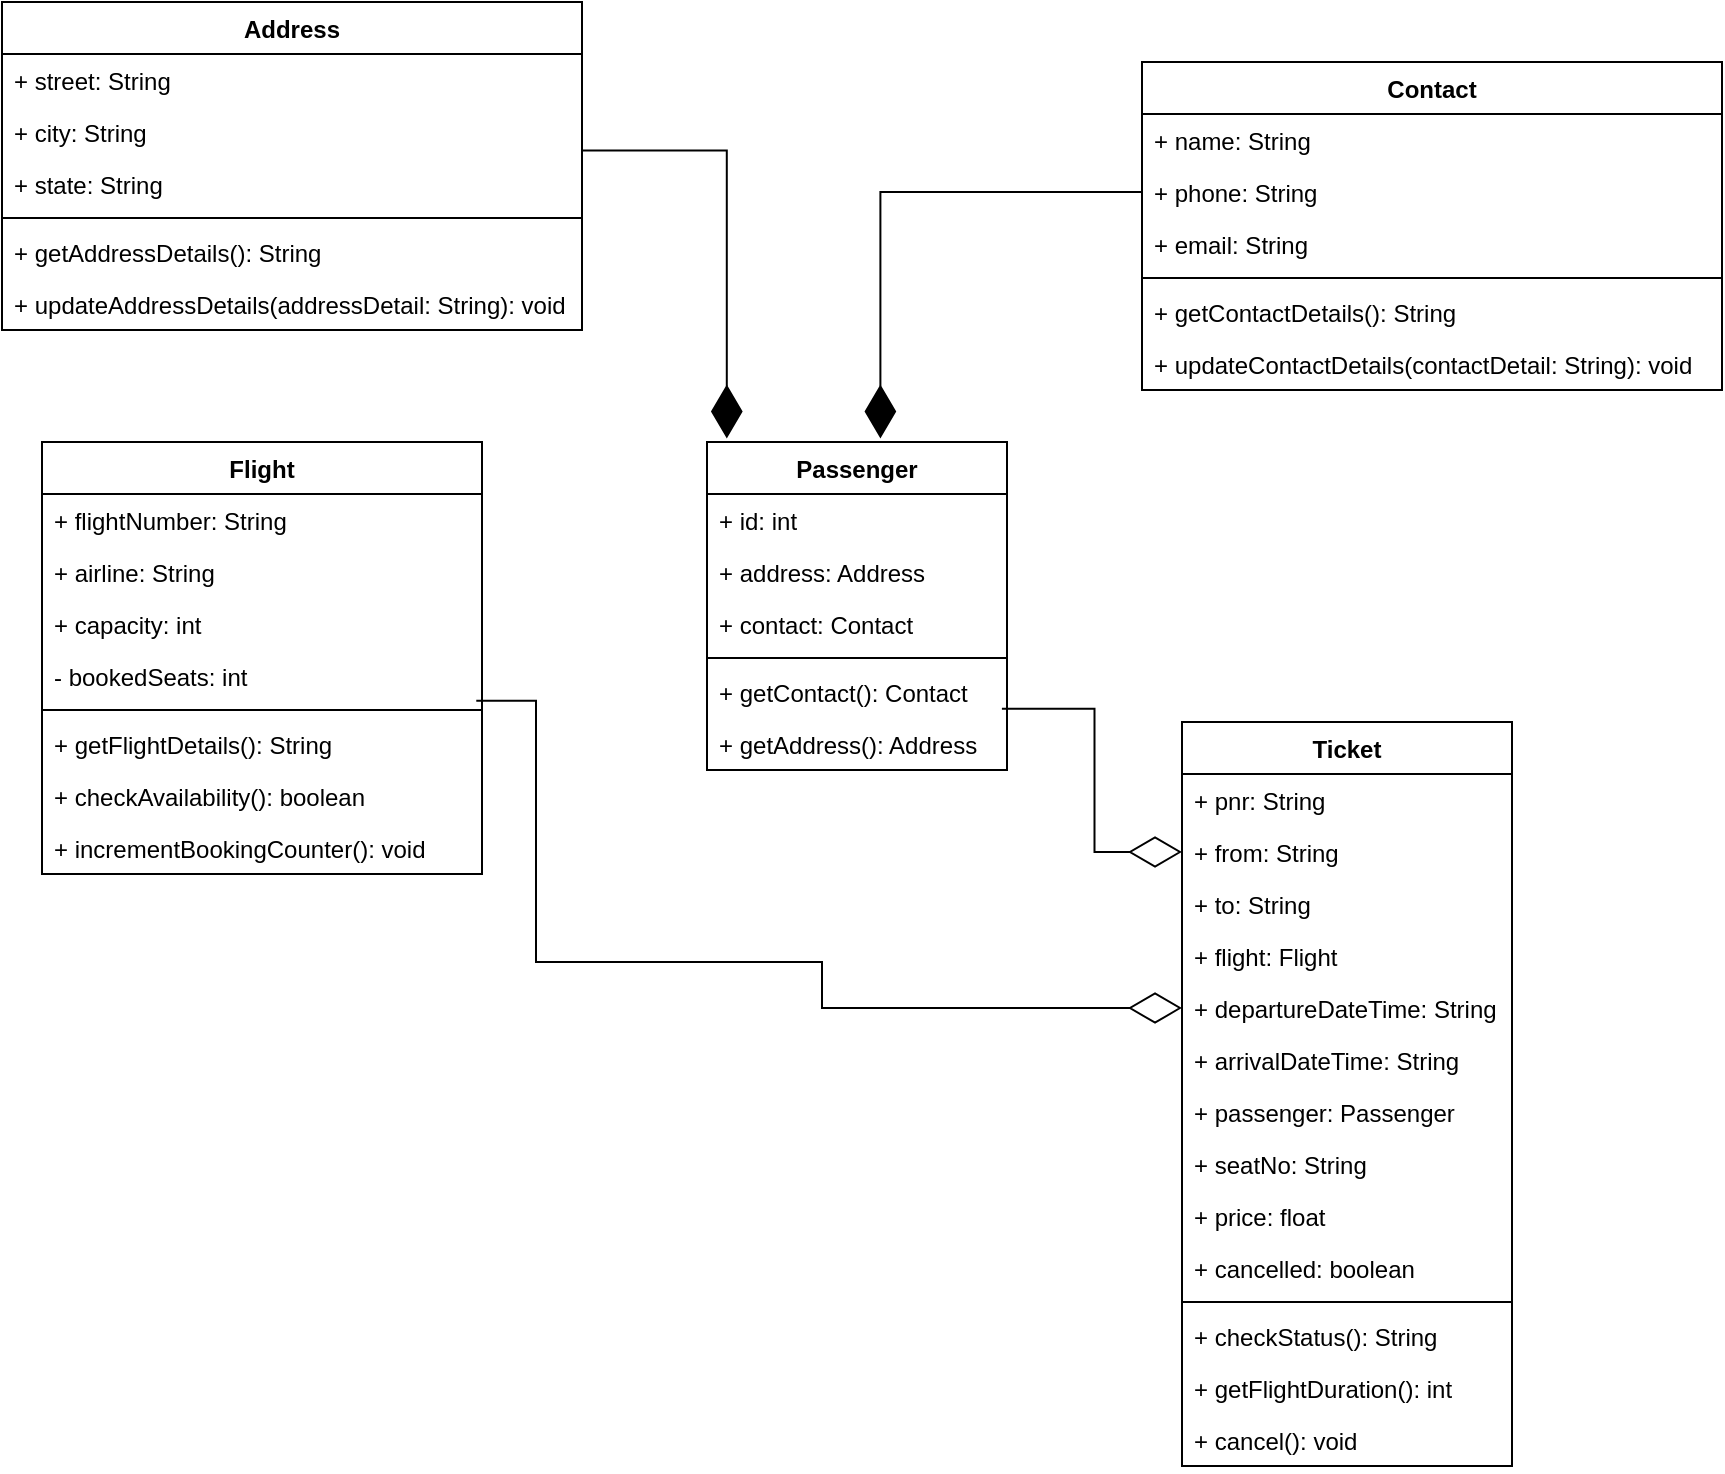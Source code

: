 <mxfile version="15.4.0" type="device"><diagram id="LgIQzfpQh_EenMCwyFVM" name="Page-1"><mxGraphModel dx="1024" dy="592" grid="1" gridSize="10" guides="1" tooltips="1" connect="1" arrows="1" fold="1" page="1" pageScale="1" pageWidth="850" pageHeight="1100" math="0" shadow="0"><root><mxCell id="0"/><mxCell id="1" parent="0"/><mxCell id="8tyvYpeyLoA-tE0-a4F6-1" value="Address" style="swimlane;fontStyle=1;align=center;verticalAlign=top;childLayout=stackLayout;horizontal=1;startSize=26;horizontalStack=0;resizeParent=1;resizeParentMax=0;resizeLast=0;collapsible=1;marginBottom=0;" vertex="1" parent="1"><mxGeometry x="60" y="10" width="290" height="164" as="geometry"><mxRectangle x="200" y="120" width="80" height="26" as="alternateBounds"/></mxGeometry></mxCell><mxCell id="8tyvYpeyLoA-tE0-a4F6-2" value="+ street: String" style="text;strokeColor=none;fillColor=none;align=left;verticalAlign=top;spacingLeft=4;spacingRight=4;overflow=hidden;rotatable=0;points=[[0,0.5],[1,0.5]];portConstraint=eastwest;" vertex="1" parent="8tyvYpeyLoA-tE0-a4F6-1"><mxGeometry y="26" width="290" height="26" as="geometry"/></mxCell><mxCell id="8tyvYpeyLoA-tE0-a4F6-3" value="+ city: String" style="text;strokeColor=none;fillColor=none;align=left;verticalAlign=top;spacingLeft=4;spacingRight=4;overflow=hidden;rotatable=0;points=[[0,0.5],[1,0.5]];portConstraint=eastwest;" vertex="1" parent="8tyvYpeyLoA-tE0-a4F6-1"><mxGeometry y="52" width="290" height="26" as="geometry"/></mxCell><mxCell id="8tyvYpeyLoA-tE0-a4F6-4" value="+ state: String" style="text;strokeColor=none;fillColor=none;align=left;verticalAlign=top;spacingLeft=4;spacingRight=4;overflow=hidden;rotatable=0;points=[[0,0.5],[1,0.5]];portConstraint=eastwest;" vertex="1" parent="8tyvYpeyLoA-tE0-a4F6-1"><mxGeometry y="78" width="290" height="26" as="geometry"/></mxCell><mxCell id="8tyvYpeyLoA-tE0-a4F6-5" value="" style="line;strokeWidth=1;fillColor=none;align=left;verticalAlign=middle;spacingTop=-1;spacingLeft=3;spacingRight=3;rotatable=0;labelPosition=right;points=[];portConstraint=eastwest;" vertex="1" parent="8tyvYpeyLoA-tE0-a4F6-1"><mxGeometry y="104" width="290" height="8" as="geometry"/></mxCell><mxCell id="8tyvYpeyLoA-tE0-a4F6-6" value="+ getAddressDetails(): String" style="text;strokeColor=none;fillColor=none;align=left;verticalAlign=top;spacingLeft=4;spacingRight=4;overflow=hidden;rotatable=0;points=[[0,0.5],[1,0.5]];portConstraint=eastwest;" vertex="1" parent="8tyvYpeyLoA-tE0-a4F6-1"><mxGeometry y="112" width="290" height="26" as="geometry"/></mxCell><mxCell id="8tyvYpeyLoA-tE0-a4F6-7" value="+ updateAddressDetails(addressDetail: String): void" style="text;strokeColor=none;fillColor=none;align=left;verticalAlign=top;spacingLeft=4;spacingRight=4;overflow=hidden;rotatable=0;points=[[0,0.5],[1,0.5]];portConstraint=eastwest;" vertex="1" parent="8tyvYpeyLoA-tE0-a4F6-1"><mxGeometry y="138" width="290" height="26" as="geometry"/></mxCell><mxCell id="8tyvYpeyLoA-tE0-a4F6-10" value="Passenger" style="swimlane;fontStyle=1;align=center;verticalAlign=top;childLayout=stackLayout;horizontal=1;startSize=26;horizontalStack=0;resizeParent=1;resizeParentMax=0;resizeLast=0;collapsible=1;marginBottom=0;" vertex="1" parent="1"><mxGeometry x="412.5" y="230" width="150" height="164" as="geometry"><mxRectangle x="200" y="120" width="80" height="26" as="alternateBounds"/></mxGeometry></mxCell><mxCell id="8tyvYpeyLoA-tE0-a4F6-11" value="+ id: int" style="text;strokeColor=none;fillColor=none;align=left;verticalAlign=top;spacingLeft=4;spacingRight=4;overflow=hidden;rotatable=0;points=[[0,0.5],[1,0.5]];portConstraint=eastwest;" vertex="1" parent="8tyvYpeyLoA-tE0-a4F6-10"><mxGeometry y="26" width="150" height="26" as="geometry"/></mxCell><mxCell id="8tyvYpeyLoA-tE0-a4F6-12" value="+ address: Address" style="text;strokeColor=none;fillColor=none;align=left;verticalAlign=top;spacingLeft=4;spacingRight=4;overflow=hidden;rotatable=0;points=[[0,0.5],[1,0.5]];portConstraint=eastwest;" vertex="1" parent="8tyvYpeyLoA-tE0-a4F6-10"><mxGeometry y="52" width="150" height="26" as="geometry"/></mxCell><mxCell id="8tyvYpeyLoA-tE0-a4F6-13" value="+ contact: Contact" style="text;strokeColor=none;fillColor=none;align=left;verticalAlign=top;spacingLeft=4;spacingRight=4;overflow=hidden;rotatable=0;points=[[0,0.5],[1,0.5]];portConstraint=eastwest;" vertex="1" parent="8tyvYpeyLoA-tE0-a4F6-10"><mxGeometry y="78" width="150" height="26" as="geometry"/></mxCell><mxCell id="8tyvYpeyLoA-tE0-a4F6-14" value="" style="line;strokeWidth=1;fillColor=none;align=left;verticalAlign=middle;spacingTop=-1;spacingLeft=3;spacingRight=3;rotatable=0;labelPosition=right;points=[];portConstraint=eastwest;" vertex="1" parent="8tyvYpeyLoA-tE0-a4F6-10"><mxGeometry y="104" width="150" height="8" as="geometry"/></mxCell><mxCell id="8tyvYpeyLoA-tE0-a4F6-15" value="+ getContact(): Contact" style="text;strokeColor=none;fillColor=none;align=left;verticalAlign=top;spacingLeft=4;spacingRight=4;overflow=hidden;rotatable=0;points=[[0,0.5],[1,0.5]];portConstraint=eastwest;" vertex="1" parent="8tyvYpeyLoA-tE0-a4F6-10"><mxGeometry y="112" width="150" height="26" as="geometry"/></mxCell><mxCell id="8tyvYpeyLoA-tE0-a4F6-16" value="+ getAddress(): Address" style="text;strokeColor=none;fillColor=none;align=left;verticalAlign=top;spacingLeft=4;spacingRight=4;overflow=hidden;rotatable=0;points=[[0,0.5],[1,0.5]];portConstraint=eastwest;" vertex="1" parent="8tyvYpeyLoA-tE0-a4F6-10"><mxGeometry y="138" width="150" height="26" as="geometry"/></mxCell><mxCell id="8tyvYpeyLoA-tE0-a4F6-17" value="Contact" style="swimlane;fontStyle=1;align=center;verticalAlign=top;childLayout=stackLayout;horizontal=1;startSize=26;horizontalStack=0;resizeParent=1;resizeParentMax=0;resizeLast=0;collapsible=1;marginBottom=0;" vertex="1" parent="1"><mxGeometry x="630" y="40" width="290" height="164" as="geometry"><mxRectangle x="200" y="120" width="80" height="26" as="alternateBounds"/></mxGeometry></mxCell><mxCell id="8tyvYpeyLoA-tE0-a4F6-18" value="+ name: String" style="text;strokeColor=none;fillColor=none;align=left;verticalAlign=top;spacingLeft=4;spacingRight=4;overflow=hidden;rotatable=0;points=[[0,0.5],[1,0.5]];portConstraint=eastwest;" vertex="1" parent="8tyvYpeyLoA-tE0-a4F6-17"><mxGeometry y="26" width="290" height="26" as="geometry"/></mxCell><mxCell id="8tyvYpeyLoA-tE0-a4F6-19" value="+ phone: String" style="text;strokeColor=none;fillColor=none;align=left;verticalAlign=top;spacingLeft=4;spacingRight=4;overflow=hidden;rotatable=0;points=[[0,0.5],[1,0.5]];portConstraint=eastwest;" vertex="1" parent="8tyvYpeyLoA-tE0-a4F6-17"><mxGeometry y="52" width="290" height="26" as="geometry"/></mxCell><mxCell id="8tyvYpeyLoA-tE0-a4F6-20" value="+ email: String" style="text;strokeColor=none;fillColor=none;align=left;verticalAlign=top;spacingLeft=4;spacingRight=4;overflow=hidden;rotatable=0;points=[[0,0.5],[1,0.5]];portConstraint=eastwest;" vertex="1" parent="8tyvYpeyLoA-tE0-a4F6-17"><mxGeometry y="78" width="290" height="26" as="geometry"/></mxCell><mxCell id="8tyvYpeyLoA-tE0-a4F6-21" value="" style="line;strokeWidth=1;fillColor=none;align=left;verticalAlign=middle;spacingTop=-1;spacingLeft=3;spacingRight=3;rotatable=0;labelPosition=right;points=[];portConstraint=eastwest;" vertex="1" parent="8tyvYpeyLoA-tE0-a4F6-17"><mxGeometry y="104" width="290" height="8" as="geometry"/></mxCell><mxCell id="8tyvYpeyLoA-tE0-a4F6-22" value="+ getContactDetails(): String" style="text;strokeColor=none;fillColor=none;align=left;verticalAlign=top;spacingLeft=4;spacingRight=4;overflow=hidden;rotatable=0;points=[[0,0.5],[1,0.5]];portConstraint=eastwest;" vertex="1" parent="8tyvYpeyLoA-tE0-a4F6-17"><mxGeometry y="112" width="290" height="26" as="geometry"/></mxCell><mxCell id="8tyvYpeyLoA-tE0-a4F6-23" value="+ updateContactDetails(contactDetail: String): void" style="text;strokeColor=none;fillColor=none;align=left;verticalAlign=top;spacingLeft=4;spacingRight=4;overflow=hidden;rotatable=0;points=[[0,0.5],[1,0.5]];portConstraint=eastwest;" vertex="1" parent="8tyvYpeyLoA-tE0-a4F6-17"><mxGeometry y="138" width="290" height="26" as="geometry"/></mxCell><mxCell id="8tyvYpeyLoA-tE0-a4F6-24" value="Ticket" style="swimlane;fontStyle=1;align=center;verticalAlign=top;childLayout=stackLayout;horizontal=1;startSize=26;horizontalStack=0;resizeParent=1;resizeParentMax=0;resizeLast=0;collapsible=1;marginBottom=0;" vertex="1" parent="1"><mxGeometry x="650" y="370" width="165" height="372" as="geometry"/></mxCell><mxCell id="8tyvYpeyLoA-tE0-a4F6-25" value="+ pnr: String" style="text;strokeColor=none;fillColor=none;align=left;verticalAlign=top;spacingLeft=4;spacingRight=4;overflow=hidden;rotatable=0;points=[[0,0.5],[1,0.5]];portConstraint=eastwest;" vertex="1" parent="8tyvYpeyLoA-tE0-a4F6-24"><mxGeometry y="26" width="165" height="26" as="geometry"/></mxCell><mxCell id="8tyvYpeyLoA-tE0-a4F6-26" value="+ from: String" style="text;strokeColor=none;fillColor=none;align=left;verticalAlign=top;spacingLeft=4;spacingRight=4;overflow=hidden;rotatable=0;points=[[0,0.5],[1,0.5]];portConstraint=eastwest;" vertex="1" parent="8tyvYpeyLoA-tE0-a4F6-24"><mxGeometry y="52" width="165" height="26" as="geometry"/></mxCell><mxCell id="8tyvYpeyLoA-tE0-a4F6-27" value="+ to: String" style="text;strokeColor=none;fillColor=none;align=left;verticalAlign=top;spacingLeft=4;spacingRight=4;overflow=hidden;rotatable=0;points=[[0,0.5],[1,0.5]];portConstraint=eastwest;" vertex="1" parent="8tyvYpeyLoA-tE0-a4F6-24"><mxGeometry y="78" width="165" height="26" as="geometry"/></mxCell><mxCell id="8tyvYpeyLoA-tE0-a4F6-28" value="+ flight: Flight" style="text;strokeColor=none;fillColor=none;align=left;verticalAlign=top;spacingLeft=4;spacingRight=4;overflow=hidden;rotatable=0;points=[[0,0.5],[1,0.5]];portConstraint=eastwest;" vertex="1" parent="8tyvYpeyLoA-tE0-a4F6-24"><mxGeometry y="104" width="165" height="26" as="geometry"/></mxCell><mxCell id="8tyvYpeyLoA-tE0-a4F6-29" value="+ departureDateTime: String" style="text;strokeColor=none;fillColor=none;align=left;verticalAlign=top;spacingLeft=4;spacingRight=4;overflow=hidden;rotatable=0;points=[[0,0.5],[1,0.5]];portConstraint=eastwest;" vertex="1" parent="8tyvYpeyLoA-tE0-a4F6-24"><mxGeometry y="130" width="165" height="26" as="geometry"/></mxCell><mxCell id="8tyvYpeyLoA-tE0-a4F6-30" value="+ arrivalDateTime: String" style="text;strokeColor=none;fillColor=none;align=left;verticalAlign=top;spacingLeft=4;spacingRight=4;overflow=hidden;rotatable=0;points=[[0,0.5],[1,0.5]];portConstraint=eastwest;" vertex="1" parent="8tyvYpeyLoA-tE0-a4F6-24"><mxGeometry y="156" width="165" height="26" as="geometry"/></mxCell><mxCell id="8tyvYpeyLoA-tE0-a4F6-31" value="+ passenger: Passenger" style="text;strokeColor=none;fillColor=none;align=left;verticalAlign=top;spacingLeft=4;spacingRight=4;overflow=hidden;rotatable=0;points=[[0,0.5],[1,0.5]];portConstraint=eastwest;" vertex="1" parent="8tyvYpeyLoA-tE0-a4F6-24"><mxGeometry y="182" width="165" height="26" as="geometry"/></mxCell><mxCell id="8tyvYpeyLoA-tE0-a4F6-32" value="+ seatNo: String" style="text;strokeColor=none;fillColor=none;align=left;verticalAlign=top;spacingLeft=4;spacingRight=4;overflow=hidden;rotatable=0;points=[[0,0.5],[1,0.5]];portConstraint=eastwest;" vertex="1" parent="8tyvYpeyLoA-tE0-a4F6-24"><mxGeometry y="208" width="165" height="26" as="geometry"/></mxCell><mxCell id="8tyvYpeyLoA-tE0-a4F6-33" value="+ price: float" style="text;strokeColor=none;fillColor=none;align=left;verticalAlign=top;spacingLeft=4;spacingRight=4;overflow=hidden;rotatable=0;points=[[0,0.5],[1,0.5]];portConstraint=eastwest;" vertex="1" parent="8tyvYpeyLoA-tE0-a4F6-24"><mxGeometry y="234" width="165" height="26" as="geometry"/></mxCell><mxCell id="8tyvYpeyLoA-tE0-a4F6-34" value="+ cancelled: boolean" style="text;strokeColor=none;fillColor=none;align=left;verticalAlign=top;spacingLeft=4;spacingRight=4;overflow=hidden;rotatable=0;points=[[0,0.5],[1,0.5]];portConstraint=eastwest;" vertex="1" parent="8tyvYpeyLoA-tE0-a4F6-24"><mxGeometry y="260" width="165" height="26" as="geometry"/></mxCell><mxCell id="8tyvYpeyLoA-tE0-a4F6-35" value="" style="line;strokeWidth=1;fillColor=none;align=left;verticalAlign=middle;spacingTop=-1;spacingLeft=3;spacingRight=3;rotatable=0;labelPosition=right;points=[];portConstraint=eastwest;" vertex="1" parent="8tyvYpeyLoA-tE0-a4F6-24"><mxGeometry y="286" width="165" height="8" as="geometry"/></mxCell><mxCell id="8tyvYpeyLoA-tE0-a4F6-36" value="+ checkStatus(): String" style="text;strokeColor=none;fillColor=none;align=left;verticalAlign=top;spacingLeft=4;spacingRight=4;overflow=hidden;rotatable=0;points=[[0,0.5],[1,0.5]];portConstraint=eastwest;" vertex="1" parent="8tyvYpeyLoA-tE0-a4F6-24"><mxGeometry y="294" width="165" height="26" as="geometry"/></mxCell><mxCell id="8tyvYpeyLoA-tE0-a4F6-37" value="+ getFlightDuration(): int" style="text;strokeColor=none;fillColor=none;align=left;verticalAlign=top;spacingLeft=4;spacingRight=4;overflow=hidden;rotatable=0;points=[[0,0.5],[1,0.5]];portConstraint=eastwest;" vertex="1" parent="8tyvYpeyLoA-tE0-a4F6-24"><mxGeometry y="320" width="165" height="26" as="geometry"/></mxCell><mxCell id="8tyvYpeyLoA-tE0-a4F6-38" value="+ cancel(): void" style="text;strokeColor=none;fillColor=none;align=left;verticalAlign=top;spacingLeft=4;spacingRight=4;overflow=hidden;rotatable=0;points=[[0,0.5],[1,0.5]];portConstraint=eastwest;" vertex="1" parent="8tyvYpeyLoA-tE0-a4F6-24"><mxGeometry y="346" width="165" height="26" as="geometry"/></mxCell><mxCell id="8tyvYpeyLoA-tE0-a4F6-39" value="Flight" style="swimlane;fontStyle=1;align=center;verticalAlign=top;childLayout=stackLayout;horizontal=1;startSize=26;horizontalStack=0;resizeParent=1;resizeParentMax=0;resizeLast=0;collapsible=1;marginBottom=0;" vertex="1" parent="1"><mxGeometry x="80" y="230" width="220" height="216" as="geometry"/></mxCell><mxCell id="8tyvYpeyLoA-tE0-a4F6-40" value="+ flightNumber: String" style="text;strokeColor=none;fillColor=none;align=left;verticalAlign=top;spacingLeft=4;spacingRight=4;overflow=hidden;rotatable=0;points=[[0,0.5],[1,0.5]];portConstraint=eastwest;" vertex="1" parent="8tyvYpeyLoA-tE0-a4F6-39"><mxGeometry y="26" width="220" height="26" as="geometry"/></mxCell><mxCell id="8tyvYpeyLoA-tE0-a4F6-41" value="+ airline: String" style="text;strokeColor=none;fillColor=none;align=left;verticalAlign=top;spacingLeft=4;spacingRight=4;overflow=hidden;rotatable=0;points=[[0,0.5],[1,0.5]];portConstraint=eastwest;" vertex="1" parent="8tyvYpeyLoA-tE0-a4F6-39"><mxGeometry y="52" width="220" height="26" as="geometry"/></mxCell><mxCell id="8tyvYpeyLoA-tE0-a4F6-42" value="+ capacity: int" style="text;strokeColor=none;fillColor=none;align=left;verticalAlign=top;spacingLeft=4;spacingRight=4;overflow=hidden;rotatable=0;points=[[0,0.5],[1,0.5]];portConstraint=eastwest;" vertex="1" parent="8tyvYpeyLoA-tE0-a4F6-39"><mxGeometry y="78" width="220" height="26" as="geometry"/></mxCell><mxCell id="8tyvYpeyLoA-tE0-a4F6-43" value="- bookedSeats: int" style="text;strokeColor=none;fillColor=none;align=left;verticalAlign=top;spacingLeft=4;spacingRight=4;overflow=hidden;rotatable=0;points=[[0,0.5],[1,0.5]];portConstraint=eastwest;" vertex="1" parent="8tyvYpeyLoA-tE0-a4F6-39"><mxGeometry y="104" width="220" height="26" as="geometry"/></mxCell><mxCell id="8tyvYpeyLoA-tE0-a4F6-44" value="" style="line;strokeWidth=1;fillColor=none;align=left;verticalAlign=middle;spacingTop=-1;spacingLeft=3;spacingRight=3;rotatable=0;labelPosition=right;points=[];portConstraint=eastwest;" vertex="1" parent="8tyvYpeyLoA-tE0-a4F6-39"><mxGeometry y="130" width="220" height="8" as="geometry"/></mxCell><mxCell id="8tyvYpeyLoA-tE0-a4F6-45" value="+ getFlightDetails(): String" style="text;strokeColor=none;fillColor=none;align=left;verticalAlign=top;spacingLeft=4;spacingRight=4;overflow=hidden;rotatable=0;points=[[0,0.5],[1,0.5]];portConstraint=eastwest;" vertex="1" parent="8tyvYpeyLoA-tE0-a4F6-39"><mxGeometry y="138" width="220" height="26" as="geometry"/></mxCell><mxCell id="8tyvYpeyLoA-tE0-a4F6-46" value="+ checkAvailability(): boolean" style="text;strokeColor=none;fillColor=none;align=left;verticalAlign=top;spacingLeft=4;spacingRight=4;overflow=hidden;rotatable=0;points=[[0,0.5],[1,0.5]];portConstraint=eastwest;" vertex="1" parent="8tyvYpeyLoA-tE0-a4F6-39"><mxGeometry y="164" width="220" height="26" as="geometry"/></mxCell><mxCell id="8tyvYpeyLoA-tE0-a4F6-47" value="+ incrementBookingCounter(): void" style="text;strokeColor=none;fillColor=none;align=left;verticalAlign=top;spacingLeft=4;spacingRight=4;overflow=hidden;rotatable=0;points=[[0,0.5],[1,0.5]];portConstraint=eastwest;" vertex="1" parent="8tyvYpeyLoA-tE0-a4F6-39"><mxGeometry y="190" width="220" height="26" as="geometry"/></mxCell><mxCell id="8tyvYpeyLoA-tE0-a4F6-48" value="" style="endArrow=diamondThin;endFill=1;endSize=24;html=1;rounded=0;edgeStyle=orthogonalEdgeStyle;exitX=0.999;exitY=-0.146;exitDx=0;exitDy=0;exitPerimeter=0;entryX=0.066;entryY=-0.011;entryDx=0;entryDy=0;entryPerimeter=0;" edge="1" parent="1" source="8tyvYpeyLoA-tE0-a4F6-4" target="8tyvYpeyLoA-tE0-a4F6-10"><mxGeometry width="160" relative="1" as="geometry"><mxPoint x="340" y="340" as="sourcePoint"/><mxPoint x="440" y="460" as="targetPoint"/></mxGeometry></mxCell><mxCell id="8tyvYpeyLoA-tE0-a4F6-50" value="" style="endArrow=diamondThin;endFill=1;endSize=24;html=1;rounded=0;edgeStyle=orthogonalEdgeStyle;entryX=0.578;entryY=-0.011;entryDx=0;entryDy=0;entryPerimeter=0;exitX=0;exitY=0.5;exitDx=0;exitDy=0;" edge="1" parent="1" source="8tyvYpeyLoA-tE0-a4F6-19" target="8tyvYpeyLoA-tE0-a4F6-10"><mxGeometry width="160" relative="1" as="geometry"><mxPoint x="460" y="120" as="sourcePoint"/><mxPoint x="620" y="120" as="targetPoint"/></mxGeometry></mxCell><mxCell id="8tyvYpeyLoA-tE0-a4F6-51" value="" style="endArrow=diamondThin;endFill=0;endSize=24;html=1;rounded=0;edgeStyle=orthogonalEdgeStyle;exitX=0.987;exitY=0.977;exitDx=0;exitDy=0;exitPerimeter=0;entryX=0;entryY=0.5;entryDx=0;entryDy=0;" edge="1" parent="1" source="8tyvYpeyLoA-tE0-a4F6-43" target="8tyvYpeyLoA-tE0-a4F6-29"><mxGeometry width="160" relative="1" as="geometry"><mxPoint x="340" y="340" as="sourcePoint"/><mxPoint x="410" y="300" as="targetPoint"/><Array as="points"><mxPoint x="327" y="359"/><mxPoint x="327" y="490"/><mxPoint x="470" y="490"/><mxPoint x="470" y="513"/></Array></mxGeometry></mxCell><mxCell id="8tyvYpeyLoA-tE0-a4F6-52" value="" style="endArrow=diamondThin;endFill=0;endSize=24;html=1;rounded=0;edgeStyle=orthogonalEdgeStyle;exitX=0.983;exitY=-0.177;exitDx=0;exitDy=0;exitPerimeter=0;entryX=0;entryY=0.5;entryDx=0;entryDy=0;" edge="1" parent="1" source="8tyvYpeyLoA-tE0-a4F6-16" target="8tyvYpeyLoA-tE0-a4F6-26"><mxGeometry width="160" relative="1" as="geometry"><mxPoint x="340" y="340" as="sourcePoint"/><mxPoint x="500" y="340" as="targetPoint"/></mxGeometry></mxCell></root></mxGraphModel></diagram></mxfile>
